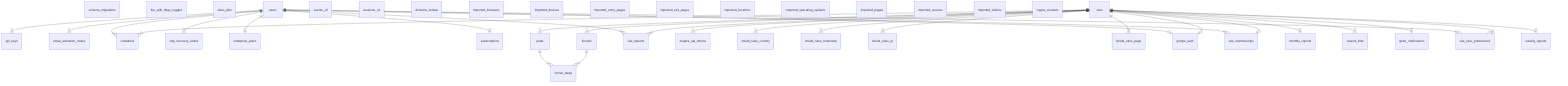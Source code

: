 erDiagram
  schema_migrations
  fun_with_flags_toggles
  oban_jobs
  api_keys
  email_activation_codes
  invitations
  totp_recovery_codes
  users
  enterprise_plans
  subscriptions
  events_v2
  sessions_v2
  domains_lookup
  funnels
  funnel_steps
  goals
  imported_browsers
  imported_devices
  imported_entry_pages
  imported_exit_pages
  imported_locations
  imported_operating_systems
  imported_pages
  site_imports
  imported_sources
  imported_visitors
  ingest_counters
  plugins_api_tokens
  shield_rules_country
  shield_rules_hostname
  shield_rules_ip
  shield_rules_page
  sites
  google_auth
  site_memberships
  monthly_reports
  shared_links
  spike_notifications
  site_user_preferences
  weekly_reports
  funnels ||--|{ funnel_steps : ""
  goals ||--|{ funnel_steps : ""
  sites ||--|{ funnels : ""
  sites ||--|{ goals : ""
  sites ||--o| google_auth : ""
  sites ||--|{ invitations : ""
  sites ||--o| monthly_reports : ""
  sites ||--|{ plugins_api_tokens : ""
  sites ||--|{ shared_links : ""
  sites ||--|{ shield_rules_country : ""
  sites ||--|{ shield_rules_hostname : ""
  sites ||--|{ shield_rules_ip : ""
  sites ||--|{ shield_rules_page : ""
  sites ||--|{ site_imports : ""
  sites ||--o| site_memberships : ""
  sites ||--|{ site_user_preferences : ""
  sites ||--o| spike_notifications : ""
  sites ||--o| weekly_reports : ""
  users ||--|{ api_keys : ""
  users ||--|{ email_activation_codes : ""
  users ||--o| enterprise_plans : ""
  users ||--o| google_auth : ""
  users ||--|{ invitations : ""
  users ||--|{ site_imports : ""
  users ||--|{ site_memberships : ""
  users ||--|{ site_user_preferences : ""
  users ||--o| subscriptions : ""
  users ||--|{ totp_recovery_codes : ""